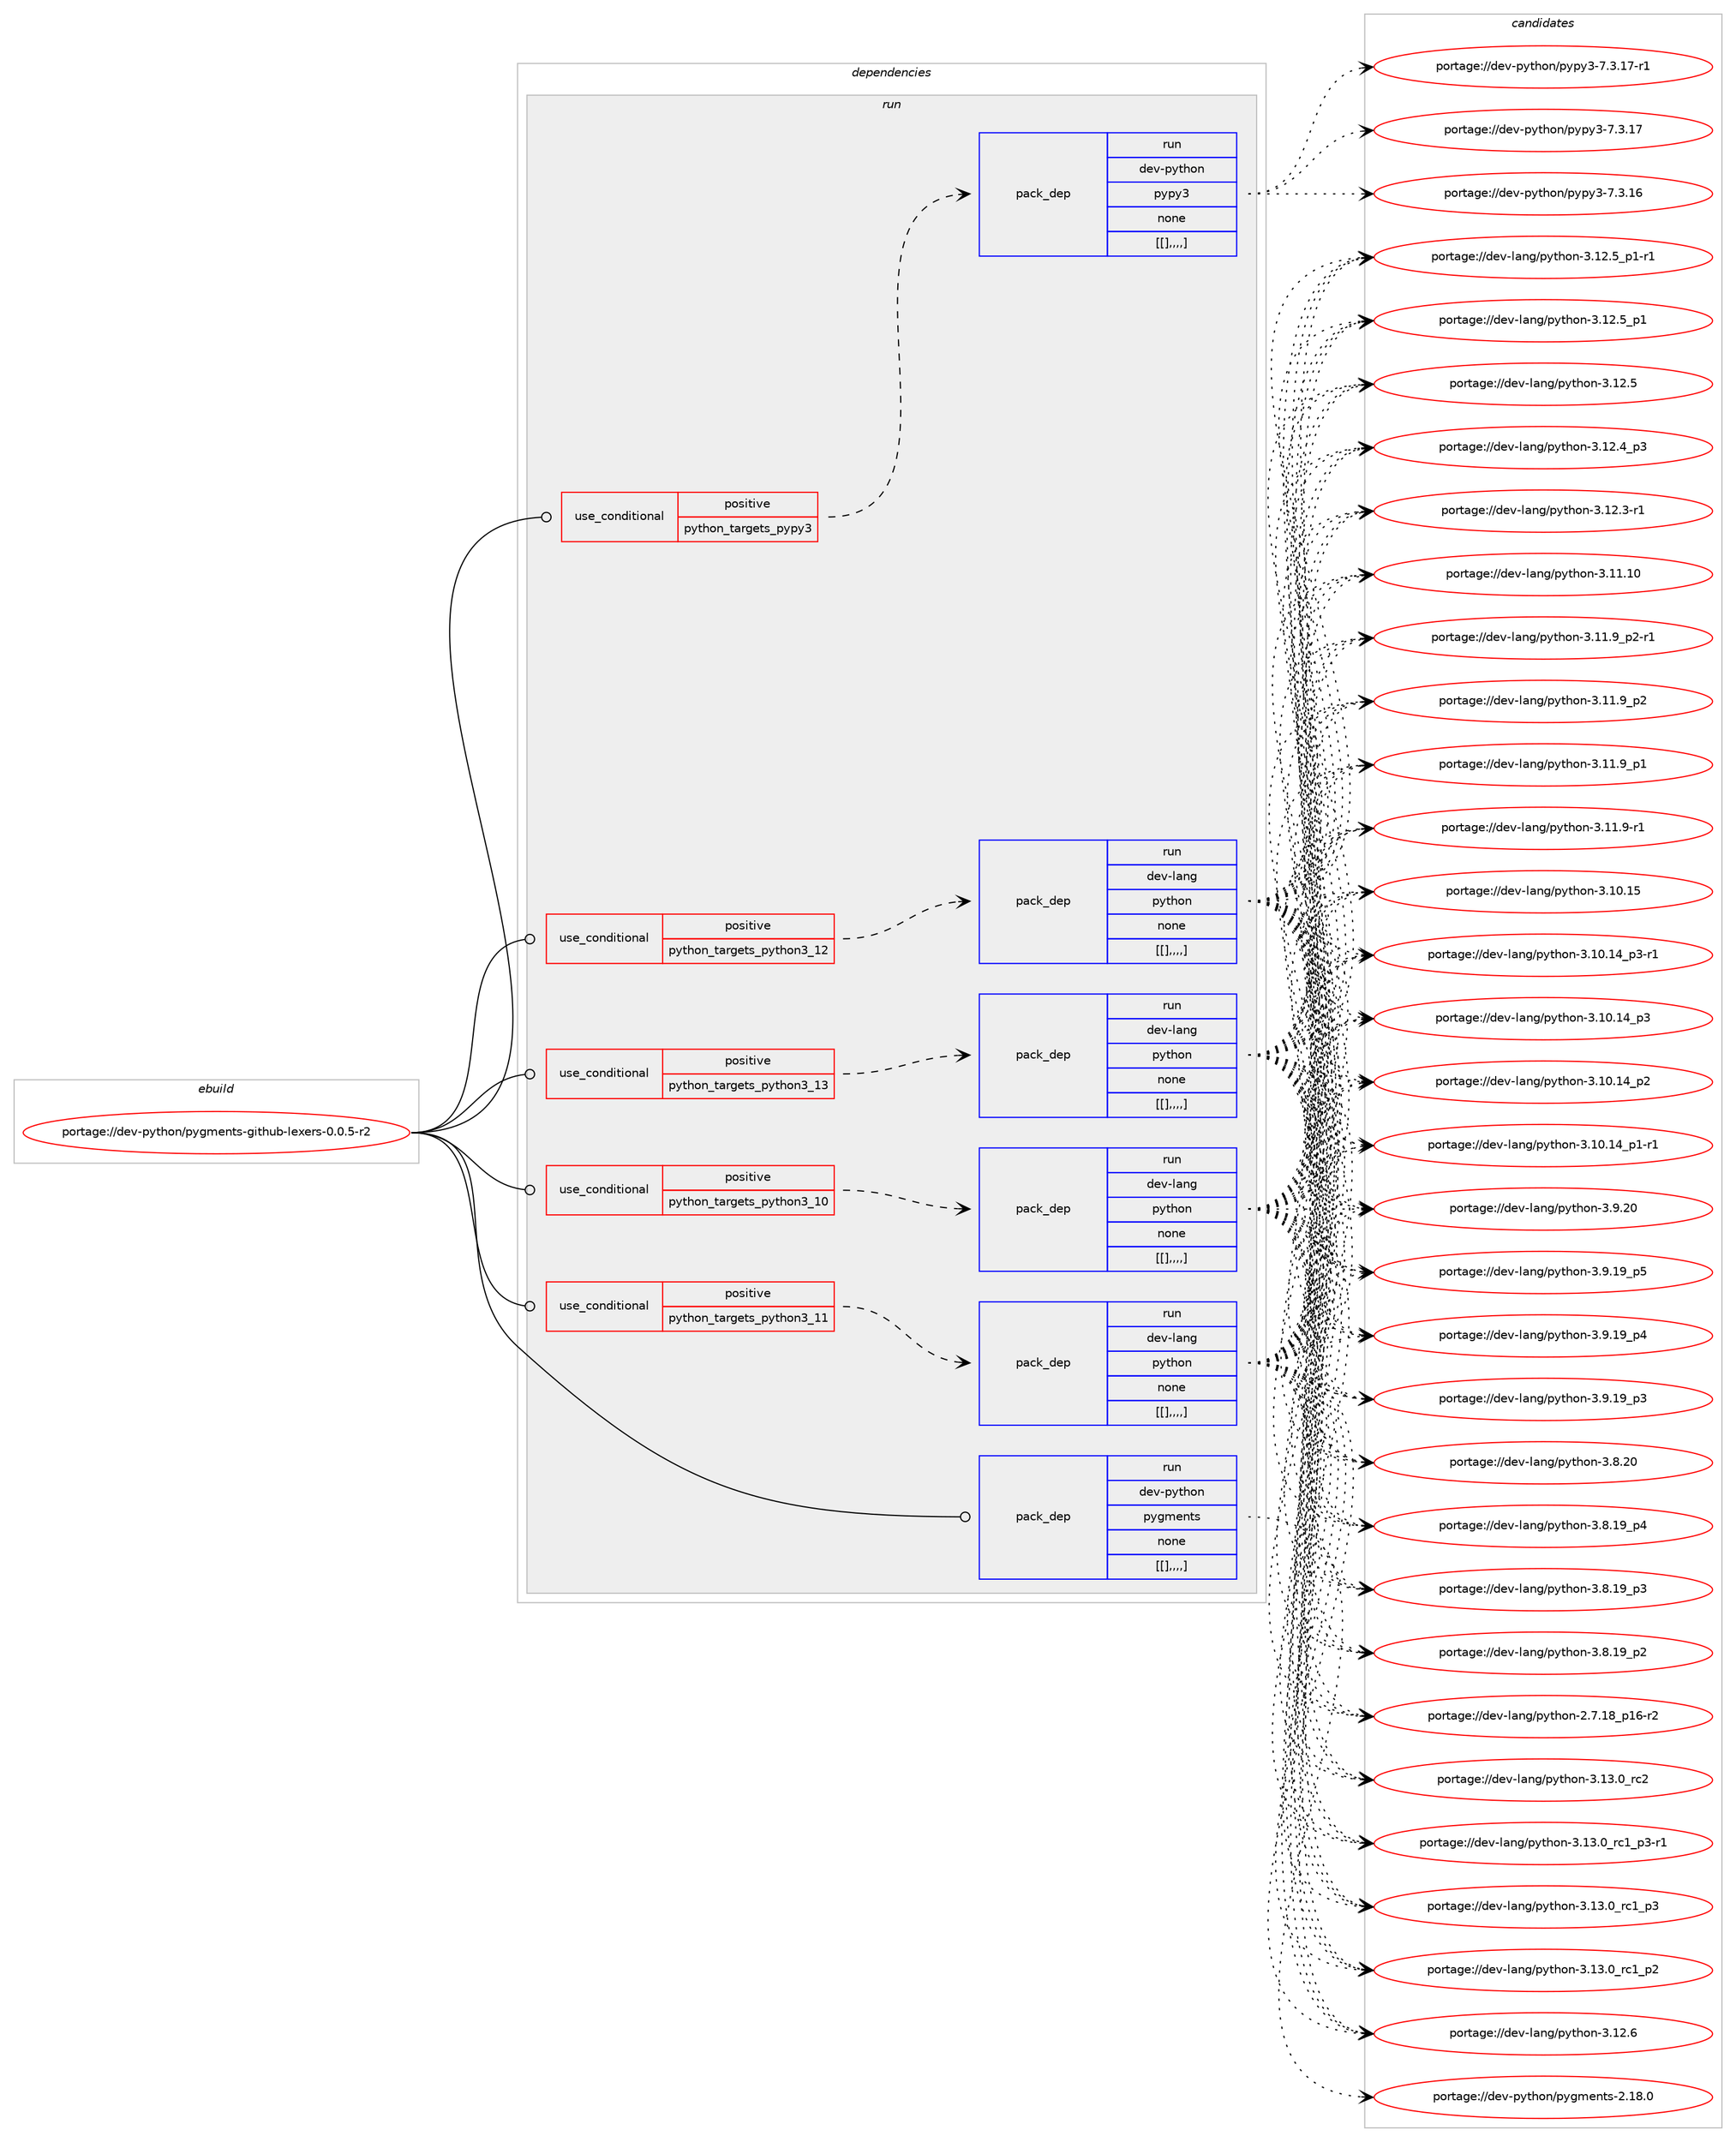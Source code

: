 digraph prolog {

# *************
# Graph options
# *************

newrank=true;
concentrate=true;
compound=true;
graph [rankdir=LR,fontname=Helvetica,fontsize=10,ranksep=1.5];#, ranksep=2.5, nodesep=0.2];
edge  [arrowhead=vee];
node  [fontname=Helvetica,fontsize=10];

# **********
# The ebuild
# **********

subgraph cluster_leftcol {
color=gray;
label=<<i>ebuild</i>>;
id [label="portage://dev-python/pygments-github-lexers-0.0.5-r2", color=red, width=4, href="../dev-python/pygments-github-lexers-0.0.5-r2.svg"];
}

# ****************
# The dependencies
# ****************

subgraph cluster_midcol {
color=gray;
label=<<i>dependencies</i>>;
subgraph cluster_compile {
fillcolor="#eeeeee";
style=filled;
label=<<i>compile</i>>;
}
subgraph cluster_compileandrun {
fillcolor="#eeeeee";
style=filled;
label=<<i>compile and run</i>>;
}
subgraph cluster_run {
fillcolor="#eeeeee";
style=filled;
label=<<i>run</i>>;
subgraph cond37808 {
dependency158290 [label=<<TABLE BORDER="0" CELLBORDER="1" CELLSPACING="0" CELLPADDING="4"><TR><TD ROWSPAN="3" CELLPADDING="10">use_conditional</TD></TR><TR><TD>positive</TD></TR><TR><TD>python_targets_pypy3</TD></TR></TABLE>>, shape=none, color=red];
subgraph pack119254 {
dependency158291 [label=<<TABLE BORDER="0" CELLBORDER="1" CELLSPACING="0" CELLPADDING="4" WIDTH="220"><TR><TD ROWSPAN="6" CELLPADDING="30">pack_dep</TD></TR><TR><TD WIDTH="110">run</TD></TR><TR><TD>dev-python</TD></TR><TR><TD>pypy3</TD></TR><TR><TD>none</TD></TR><TR><TD>[[],,,,]</TD></TR></TABLE>>, shape=none, color=blue];
}
dependency158290:e -> dependency158291:w [weight=20,style="dashed",arrowhead="vee"];
}
id:e -> dependency158290:w [weight=20,style="solid",arrowhead="odot"];
subgraph cond37809 {
dependency158292 [label=<<TABLE BORDER="0" CELLBORDER="1" CELLSPACING="0" CELLPADDING="4"><TR><TD ROWSPAN="3" CELLPADDING="10">use_conditional</TD></TR><TR><TD>positive</TD></TR><TR><TD>python_targets_python3_10</TD></TR></TABLE>>, shape=none, color=red];
subgraph pack119255 {
dependency158293 [label=<<TABLE BORDER="0" CELLBORDER="1" CELLSPACING="0" CELLPADDING="4" WIDTH="220"><TR><TD ROWSPAN="6" CELLPADDING="30">pack_dep</TD></TR><TR><TD WIDTH="110">run</TD></TR><TR><TD>dev-lang</TD></TR><TR><TD>python</TD></TR><TR><TD>none</TD></TR><TR><TD>[[],,,,]</TD></TR></TABLE>>, shape=none, color=blue];
}
dependency158292:e -> dependency158293:w [weight=20,style="dashed",arrowhead="vee"];
}
id:e -> dependency158292:w [weight=20,style="solid",arrowhead="odot"];
subgraph cond37810 {
dependency158294 [label=<<TABLE BORDER="0" CELLBORDER="1" CELLSPACING="0" CELLPADDING="4"><TR><TD ROWSPAN="3" CELLPADDING="10">use_conditional</TD></TR><TR><TD>positive</TD></TR><TR><TD>python_targets_python3_11</TD></TR></TABLE>>, shape=none, color=red];
subgraph pack119256 {
dependency158295 [label=<<TABLE BORDER="0" CELLBORDER="1" CELLSPACING="0" CELLPADDING="4" WIDTH="220"><TR><TD ROWSPAN="6" CELLPADDING="30">pack_dep</TD></TR><TR><TD WIDTH="110">run</TD></TR><TR><TD>dev-lang</TD></TR><TR><TD>python</TD></TR><TR><TD>none</TD></TR><TR><TD>[[],,,,]</TD></TR></TABLE>>, shape=none, color=blue];
}
dependency158294:e -> dependency158295:w [weight=20,style="dashed",arrowhead="vee"];
}
id:e -> dependency158294:w [weight=20,style="solid",arrowhead="odot"];
subgraph cond37811 {
dependency158296 [label=<<TABLE BORDER="0" CELLBORDER="1" CELLSPACING="0" CELLPADDING="4"><TR><TD ROWSPAN="3" CELLPADDING="10">use_conditional</TD></TR><TR><TD>positive</TD></TR><TR><TD>python_targets_python3_12</TD></TR></TABLE>>, shape=none, color=red];
subgraph pack119257 {
dependency158297 [label=<<TABLE BORDER="0" CELLBORDER="1" CELLSPACING="0" CELLPADDING="4" WIDTH="220"><TR><TD ROWSPAN="6" CELLPADDING="30">pack_dep</TD></TR><TR><TD WIDTH="110">run</TD></TR><TR><TD>dev-lang</TD></TR><TR><TD>python</TD></TR><TR><TD>none</TD></TR><TR><TD>[[],,,,]</TD></TR></TABLE>>, shape=none, color=blue];
}
dependency158296:e -> dependency158297:w [weight=20,style="dashed",arrowhead="vee"];
}
id:e -> dependency158296:w [weight=20,style="solid",arrowhead="odot"];
subgraph cond37812 {
dependency158298 [label=<<TABLE BORDER="0" CELLBORDER="1" CELLSPACING="0" CELLPADDING="4"><TR><TD ROWSPAN="3" CELLPADDING="10">use_conditional</TD></TR><TR><TD>positive</TD></TR><TR><TD>python_targets_python3_13</TD></TR></TABLE>>, shape=none, color=red];
subgraph pack119258 {
dependency158299 [label=<<TABLE BORDER="0" CELLBORDER="1" CELLSPACING="0" CELLPADDING="4" WIDTH="220"><TR><TD ROWSPAN="6" CELLPADDING="30">pack_dep</TD></TR><TR><TD WIDTH="110">run</TD></TR><TR><TD>dev-lang</TD></TR><TR><TD>python</TD></TR><TR><TD>none</TD></TR><TR><TD>[[],,,,]</TD></TR></TABLE>>, shape=none, color=blue];
}
dependency158298:e -> dependency158299:w [weight=20,style="dashed",arrowhead="vee"];
}
id:e -> dependency158298:w [weight=20,style="solid",arrowhead="odot"];
subgraph pack119259 {
dependency158300 [label=<<TABLE BORDER="0" CELLBORDER="1" CELLSPACING="0" CELLPADDING="4" WIDTH="220"><TR><TD ROWSPAN="6" CELLPADDING="30">pack_dep</TD></TR><TR><TD WIDTH="110">run</TD></TR><TR><TD>dev-python</TD></TR><TR><TD>pygments</TD></TR><TR><TD>none</TD></TR><TR><TD>[[],,,,]</TD></TR></TABLE>>, shape=none, color=blue];
}
id:e -> dependency158300:w [weight=20,style="solid",arrowhead="odot"];
}
}

# **************
# The candidates
# **************

subgraph cluster_choices {
rank=same;
color=gray;
label=<<i>candidates</i>>;

subgraph choice119254 {
color=black;
nodesep=1;
choice100101118451121211161041111104711212111212151455546514649554511449 [label="portage://dev-python/pypy3-7.3.17-r1", color=red, width=4,href="../dev-python/pypy3-7.3.17-r1.svg"];
choice10010111845112121116104111110471121211121215145554651464955 [label="portage://dev-python/pypy3-7.3.17", color=red, width=4,href="../dev-python/pypy3-7.3.17.svg"];
choice10010111845112121116104111110471121211121215145554651464954 [label="portage://dev-python/pypy3-7.3.16", color=red, width=4,href="../dev-python/pypy3-7.3.16.svg"];
dependency158291:e -> choice100101118451121211161041111104711212111212151455546514649554511449:w [style=dotted,weight="100"];
dependency158291:e -> choice10010111845112121116104111110471121211121215145554651464955:w [style=dotted,weight="100"];
dependency158291:e -> choice10010111845112121116104111110471121211121215145554651464954:w [style=dotted,weight="100"];
}
subgraph choice119255 {
color=black;
nodesep=1;
choice10010111845108971101034711212111610411111045514649514648951149950 [label="portage://dev-lang/python-3.13.0_rc2", color=red, width=4,href="../dev-lang/python-3.13.0_rc2.svg"];
choice1001011184510897110103471121211161041111104551464951464895114994995112514511449 [label="portage://dev-lang/python-3.13.0_rc1_p3-r1", color=red, width=4,href="../dev-lang/python-3.13.0_rc1_p3-r1.svg"];
choice100101118451089711010347112121116104111110455146495146489511499499511251 [label="portage://dev-lang/python-3.13.0_rc1_p3", color=red, width=4,href="../dev-lang/python-3.13.0_rc1_p3.svg"];
choice100101118451089711010347112121116104111110455146495146489511499499511250 [label="portage://dev-lang/python-3.13.0_rc1_p2", color=red, width=4,href="../dev-lang/python-3.13.0_rc1_p2.svg"];
choice10010111845108971101034711212111610411111045514649504654 [label="portage://dev-lang/python-3.12.6", color=red, width=4,href="../dev-lang/python-3.12.6.svg"];
choice1001011184510897110103471121211161041111104551464950465395112494511449 [label="portage://dev-lang/python-3.12.5_p1-r1", color=red, width=4,href="../dev-lang/python-3.12.5_p1-r1.svg"];
choice100101118451089711010347112121116104111110455146495046539511249 [label="portage://dev-lang/python-3.12.5_p1", color=red, width=4,href="../dev-lang/python-3.12.5_p1.svg"];
choice10010111845108971101034711212111610411111045514649504653 [label="portage://dev-lang/python-3.12.5", color=red, width=4,href="../dev-lang/python-3.12.5.svg"];
choice100101118451089711010347112121116104111110455146495046529511251 [label="portage://dev-lang/python-3.12.4_p3", color=red, width=4,href="../dev-lang/python-3.12.4_p3.svg"];
choice100101118451089711010347112121116104111110455146495046514511449 [label="portage://dev-lang/python-3.12.3-r1", color=red, width=4,href="../dev-lang/python-3.12.3-r1.svg"];
choice1001011184510897110103471121211161041111104551464949464948 [label="portage://dev-lang/python-3.11.10", color=red, width=4,href="../dev-lang/python-3.11.10.svg"];
choice1001011184510897110103471121211161041111104551464949465795112504511449 [label="portage://dev-lang/python-3.11.9_p2-r1", color=red, width=4,href="../dev-lang/python-3.11.9_p2-r1.svg"];
choice100101118451089711010347112121116104111110455146494946579511250 [label="portage://dev-lang/python-3.11.9_p2", color=red, width=4,href="../dev-lang/python-3.11.9_p2.svg"];
choice100101118451089711010347112121116104111110455146494946579511249 [label="portage://dev-lang/python-3.11.9_p1", color=red, width=4,href="../dev-lang/python-3.11.9_p1.svg"];
choice100101118451089711010347112121116104111110455146494946574511449 [label="portage://dev-lang/python-3.11.9-r1", color=red, width=4,href="../dev-lang/python-3.11.9-r1.svg"];
choice1001011184510897110103471121211161041111104551464948464953 [label="portage://dev-lang/python-3.10.15", color=red, width=4,href="../dev-lang/python-3.10.15.svg"];
choice100101118451089711010347112121116104111110455146494846495295112514511449 [label="portage://dev-lang/python-3.10.14_p3-r1", color=red, width=4,href="../dev-lang/python-3.10.14_p3-r1.svg"];
choice10010111845108971101034711212111610411111045514649484649529511251 [label="portage://dev-lang/python-3.10.14_p3", color=red, width=4,href="../dev-lang/python-3.10.14_p3.svg"];
choice10010111845108971101034711212111610411111045514649484649529511250 [label="portage://dev-lang/python-3.10.14_p2", color=red, width=4,href="../dev-lang/python-3.10.14_p2.svg"];
choice100101118451089711010347112121116104111110455146494846495295112494511449 [label="portage://dev-lang/python-3.10.14_p1-r1", color=red, width=4,href="../dev-lang/python-3.10.14_p1-r1.svg"];
choice10010111845108971101034711212111610411111045514657465048 [label="portage://dev-lang/python-3.9.20", color=red, width=4,href="../dev-lang/python-3.9.20.svg"];
choice100101118451089711010347112121116104111110455146574649579511253 [label="portage://dev-lang/python-3.9.19_p5", color=red, width=4,href="../dev-lang/python-3.9.19_p5.svg"];
choice100101118451089711010347112121116104111110455146574649579511252 [label="portage://dev-lang/python-3.9.19_p4", color=red, width=4,href="../dev-lang/python-3.9.19_p4.svg"];
choice100101118451089711010347112121116104111110455146574649579511251 [label="portage://dev-lang/python-3.9.19_p3", color=red, width=4,href="../dev-lang/python-3.9.19_p3.svg"];
choice10010111845108971101034711212111610411111045514656465048 [label="portage://dev-lang/python-3.8.20", color=red, width=4,href="../dev-lang/python-3.8.20.svg"];
choice100101118451089711010347112121116104111110455146564649579511252 [label="portage://dev-lang/python-3.8.19_p4", color=red, width=4,href="../dev-lang/python-3.8.19_p4.svg"];
choice100101118451089711010347112121116104111110455146564649579511251 [label="portage://dev-lang/python-3.8.19_p3", color=red, width=4,href="../dev-lang/python-3.8.19_p3.svg"];
choice100101118451089711010347112121116104111110455146564649579511250 [label="portage://dev-lang/python-3.8.19_p2", color=red, width=4,href="../dev-lang/python-3.8.19_p2.svg"];
choice100101118451089711010347112121116104111110455046554649569511249544511450 [label="portage://dev-lang/python-2.7.18_p16-r2", color=red, width=4,href="../dev-lang/python-2.7.18_p16-r2.svg"];
dependency158293:e -> choice10010111845108971101034711212111610411111045514649514648951149950:w [style=dotted,weight="100"];
dependency158293:e -> choice1001011184510897110103471121211161041111104551464951464895114994995112514511449:w [style=dotted,weight="100"];
dependency158293:e -> choice100101118451089711010347112121116104111110455146495146489511499499511251:w [style=dotted,weight="100"];
dependency158293:e -> choice100101118451089711010347112121116104111110455146495146489511499499511250:w [style=dotted,weight="100"];
dependency158293:e -> choice10010111845108971101034711212111610411111045514649504654:w [style=dotted,weight="100"];
dependency158293:e -> choice1001011184510897110103471121211161041111104551464950465395112494511449:w [style=dotted,weight="100"];
dependency158293:e -> choice100101118451089711010347112121116104111110455146495046539511249:w [style=dotted,weight="100"];
dependency158293:e -> choice10010111845108971101034711212111610411111045514649504653:w [style=dotted,weight="100"];
dependency158293:e -> choice100101118451089711010347112121116104111110455146495046529511251:w [style=dotted,weight="100"];
dependency158293:e -> choice100101118451089711010347112121116104111110455146495046514511449:w [style=dotted,weight="100"];
dependency158293:e -> choice1001011184510897110103471121211161041111104551464949464948:w [style=dotted,weight="100"];
dependency158293:e -> choice1001011184510897110103471121211161041111104551464949465795112504511449:w [style=dotted,weight="100"];
dependency158293:e -> choice100101118451089711010347112121116104111110455146494946579511250:w [style=dotted,weight="100"];
dependency158293:e -> choice100101118451089711010347112121116104111110455146494946579511249:w [style=dotted,weight="100"];
dependency158293:e -> choice100101118451089711010347112121116104111110455146494946574511449:w [style=dotted,weight="100"];
dependency158293:e -> choice1001011184510897110103471121211161041111104551464948464953:w [style=dotted,weight="100"];
dependency158293:e -> choice100101118451089711010347112121116104111110455146494846495295112514511449:w [style=dotted,weight="100"];
dependency158293:e -> choice10010111845108971101034711212111610411111045514649484649529511251:w [style=dotted,weight="100"];
dependency158293:e -> choice10010111845108971101034711212111610411111045514649484649529511250:w [style=dotted,weight="100"];
dependency158293:e -> choice100101118451089711010347112121116104111110455146494846495295112494511449:w [style=dotted,weight="100"];
dependency158293:e -> choice10010111845108971101034711212111610411111045514657465048:w [style=dotted,weight="100"];
dependency158293:e -> choice100101118451089711010347112121116104111110455146574649579511253:w [style=dotted,weight="100"];
dependency158293:e -> choice100101118451089711010347112121116104111110455146574649579511252:w [style=dotted,weight="100"];
dependency158293:e -> choice100101118451089711010347112121116104111110455146574649579511251:w [style=dotted,weight="100"];
dependency158293:e -> choice10010111845108971101034711212111610411111045514656465048:w [style=dotted,weight="100"];
dependency158293:e -> choice100101118451089711010347112121116104111110455146564649579511252:w [style=dotted,weight="100"];
dependency158293:e -> choice100101118451089711010347112121116104111110455146564649579511251:w [style=dotted,weight="100"];
dependency158293:e -> choice100101118451089711010347112121116104111110455146564649579511250:w [style=dotted,weight="100"];
dependency158293:e -> choice100101118451089711010347112121116104111110455046554649569511249544511450:w [style=dotted,weight="100"];
}
subgraph choice119256 {
color=black;
nodesep=1;
choice10010111845108971101034711212111610411111045514649514648951149950 [label="portage://dev-lang/python-3.13.0_rc2", color=red, width=4,href="../dev-lang/python-3.13.0_rc2.svg"];
choice1001011184510897110103471121211161041111104551464951464895114994995112514511449 [label="portage://dev-lang/python-3.13.0_rc1_p3-r1", color=red, width=4,href="../dev-lang/python-3.13.0_rc1_p3-r1.svg"];
choice100101118451089711010347112121116104111110455146495146489511499499511251 [label="portage://dev-lang/python-3.13.0_rc1_p3", color=red, width=4,href="../dev-lang/python-3.13.0_rc1_p3.svg"];
choice100101118451089711010347112121116104111110455146495146489511499499511250 [label="portage://dev-lang/python-3.13.0_rc1_p2", color=red, width=4,href="../dev-lang/python-3.13.0_rc1_p2.svg"];
choice10010111845108971101034711212111610411111045514649504654 [label="portage://dev-lang/python-3.12.6", color=red, width=4,href="../dev-lang/python-3.12.6.svg"];
choice1001011184510897110103471121211161041111104551464950465395112494511449 [label="portage://dev-lang/python-3.12.5_p1-r1", color=red, width=4,href="../dev-lang/python-3.12.5_p1-r1.svg"];
choice100101118451089711010347112121116104111110455146495046539511249 [label="portage://dev-lang/python-3.12.5_p1", color=red, width=4,href="../dev-lang/python-3.12.5_p1.svg"];
choice10010111845108971101034711212111610411111045514649504653 [label="portage://dev-lang/python-3.12.5", color=red, width=4,href="../dev-lang/python-3.12.5.svg"];
choice100101118451089711010347112121116104111110455146495046529511251 [label="portage://dev-lang/python-3.12.4_p3", color=red, width=4,href="../dev-lang/python-3.12.4_p3.svg"];
choice100101118451089711010347112121116104111110455146495046514511449 [label="portage://dev-lang/python-3.12.3-r1", color=red, width=4,href="../dev-lang/python-3.12.3-r1.svg"];
choice1001011184510897110103471121211161041111104551464949464948 [label="portage://dev-lang/python-3.11.10", color=red, width=4,href="../dev-lang/python-3.11.10.svg"];
choice1001011184510897110103471121211161041111104551464949465795112504511449 [label="portage://dev-lang/python-3.11.9_p2-r1", color=red, width=4,href="../dev-lang/python-3.11.9_p2-r1.svg"];
choice100101118451089711010347112121116104111110455146494946579511250 [label="portage://dev-lang/python-3.11.9_p2", color=red, width=4,href="../dev-lang/python-3.11.9_p2.svg"];
choice100101118451089711010347112121116104111110455146494946579511249 [label="portage://dev-lang/python-3.11.9_p1", color=red, width=4,href="../dev-lang/python-3.11.9_p1.svg"];
choice100101118451089711010347112121116104111110455146494946574511449 [label="portage://dev-lang/python-3.11.9-r1", color=red, width=4,href="../dev-lang/python-3.11.9-r1.svg"];
choice1001011184510897110103471121211161041111104551464948464953 [label="portage://dev-lang/python-3.10.15", color=red, width=4,href="../dev-lang/python-3.10.15.svg"];
choice100101118451089711010347112121116104111110455146494846495295112514511449 [label="portage://dev-lang/python-3.10.14_p3-r1", color=red, width=4,href="../dev-lang/python-3.10.14_p3-r1.svg"];
choice10010111845108971101034711212111610411111045514649484649529511251 [label="portage://dev-lang/python-3.10.14_p3", color=red, width=4,href="../dev-lang/python-3.10.14_p3.svg"];
choice10010111845108971101034711212111610411111045514649484649529511250 [label="portage://dev-lang/python-3.10.14_p2", color=red, width=4,href="../dev-lang/python-3.10.14_p2.svg"];
choice100101118451089711010347112121116104111110455146494846495295112494511449 [label="portage://dev-lang/python-3.10.14_p1-r1", color=red, width=4,href="../dev-lang/python-3.10.14_p1-r1.svg"];
choice10010111845108971101034711212111610411111045514657465048 [label="portage://dev-lang/python-3.9.20", color=red, width=4,href="../dev-lang/python-3.9.20.svg"];
choice100101118451089711010347112121116104111110455146574649579511253 [label="portage://dev-lang/python-3.9.19_p5", color=red, width=4,href="../dev-lang/python-3.9.19_p5.svg"];
choice100101118451089711010347112121116104111110455146574649579511252 [label="portage://dev-lang/python-3.9.19_p4", color=red, width=4,href="../dev-lang/python-3.9.19_p4.svg"];
choice100101118451089711010347112121116104111110455146574649579511251 [label="portage://dev-lang/python-3.9.19_p3", color=red, width=4,href="../dev-lang/python-3.9.19_p3.svg"];
choice10010111845108971101034711212111610411111045514656465048 [label="portage://dev-lang/python-3.8.20", color=red, width=4,href="../dev-lang/python-3.8.20.svg"];
choice100101118451089711010347112121116104111110455146564649579511252 [label="portage://dev-lang/python-3.8.19_p4", color=red, width=4,href="../dev-lang/python-3.8.19_p4.svg"];
choice100101118451089711010347112121116104111110455146564649579511251 [label="portage://dev-lang/python-3.8.19_p3", color=red, width=4,href="../dev-lang/python-3.8.19_p3.svg"];
choice100101118451089711010347112121116104111110455146564649579511250 [label="portage://dev-lang/python-3.8.19_p2", color=red, width=4,href="../dev-lang/python-3.8.19_p2.svg"];
choice100101118451089711010347112121116104111110455046554649569511249544511450 [label="portage://dev-lang/python-2.7.18_p16-r2", color=red, width=4,href="../dev-lang/python-2.7.18_p16-r2.svg"];
dependency158295:e -> choice10010111845108971101034711212111610411111045514649514648951149950:w [style=dotted,weight="100"];
dependency158295:e -> choice1001011184510897110103471121211161041111104551464951464895114994995112514511449:w [style=dotted,weight="100"];
dependency158295:e -> choice100101118451089711010347112121116104111110455146495146489511499499511251:w [style=dotted,weight="100"];
dependency158295:e -> choice100101118451089711010347112121116104111110455146495146489511499499511250:w [style=dotted,weight="100"];
dependency158295:e -> choice10010111845108971101034711212111610411111045514649504654:w [style=dotted,weight="100"];
dependency158295:e -> choice1001011184510897110103471121211161041111104551464950465395112494511449:w [style=dotted,weight="100"];
dependency158295:e -> choice100101118451089711010347112121116104111110455146495046539511249:w [style=dotted,weight="100"];
dependency158295:e -> choice10010111845108971101034711212111610411111045514649504653:w [style=dotted,weight="100"];
dependency158295:e -> choice100101118451089711010347112121116104111110455146495046529511251:w [style=dotted,weight="100"];
dependency158295:e -> choice100101118451089711010347112121116104111110455146495046514511449:w [style=dotted,weight="100"];
dependency158295:e -> choice1001011184510897110103471121211161041111104551464949464948:w [style=dotted,weight="100"];
dependency158295:e -> choice1001011184510897110103471121211161041111104551464949465795112504511449:w [style=dotted,weight="100"];
dependency158295:e -> choice100101118451089711010347112121116104111110455146494946579511250:w [style=dotted,weight="100"];
dependency158295:e -> choice100101118451089711010347112121116104111110455146494946579511249:w [style=dotted,weight="100"];
dependency158295:e -> choice100101118451089711010347112121116104111110455146494946574511449:w [style=dotted,weight="100"];
dependency158295:e -> choice1001011184510897110103471121211161041111104551464948464953:w [style=dotted,weight="100"];
dependency158295:e -> choice100101118451089711010347112121116104111110455146494846495295112514511449:w [style=dotted,weight="100"];
dependency158295:e -> choice10010111845108971101034711212111610411111045514649484649529511251:w [style=dotted,weight="100"];
dependency158295:e -> choice10010111845108971101034711212111610411111045514649484649529511250:w [style=dotted,weight="100"];
dependency158295:e -> choice100101118451089711010347112121116104111110455146494846495295112494511449:w [style=dotted,weight="100"];
dependency158295:e -> choice10010111845108971101034711212111610411111045514657465048:w [style=dotted,weight="100"];
dependency158295:e -> choice100101118451089711010347112121116104111110455146574649579511253:w [style=dotted,weight="100"];
dependency158295:e -> choice100101118451089711010347112121116104111110455146574649579511252:w [style=dotted,weight="100"];
dependency158295:e -> choice100101118451089711010347112121116104111110455146574649579511251:w [style=dotted,weight="100"];
dependency158295:e -> choice10010111845108971101034711212111610411111045514656465048:w [style=dotted,weight="100"];
dependency158295:e -> choice100101118451089711010347112121116104111110455146564649579511252:w [style=dotted,weight="100"];
dependency158295:e -> choice100101118451089711010347112121116104111110455146564649579511251:w [style=dotted,weight="100"];
dependency158295:e -> choice100101118451089711010347112121116104111110455146564649579511250:w [style=dotted,weight="100"];
dependency158295:e -> choice100101118451089711010347112121116104111110455046554649569511249544511450:w [style=dotted,weight="100"];
}
subgraph choice119257 {
color=black;
nodesep=1;
choice10010111845108971101034711212111610411111045514649514648951149950 [label="portage://dev-lang/python-3.13.0_rc2", color=red, width=4,href="../dev-lang/python-3.13.0_rc2.svg"];
choice1001011184510897110103471121211161041111104551464951464895114994995112514511449 [label="portage://dev-lang/python-3.13.0_rc1_p3-r1", color=red, width=4,href="../dev-lang/python-3.13.0_rc1_p3-r1.svg"];
choice100101118451089711010347112121116104111110455146495146489511499499511251 [label="portage://dev-lang/python-3.13.0_rc1_p3", color=red, width=4,href="../dev-lang/python-3.13.0_rc1_p3.svg"];
choice100101118451089711010347112121116104111110455146495146489511499499511250 [label="portage://dev-lang/python-3.13.0_rc1_p2", color=red, width=4,href="../dev-lang/python-3.13.0_rc1_p2.svg"];
choice10010111845108971101034711212111610411111045514649504654 [label="portage://dev-lang/python-3.12.6", color=red, width=4,href="../dev-lang/python-3.12.6.svg"];
choice1001011184510897110103471121211161041111104551464950465395112494511449 [label="portage://dev-lang/python-3.12.5_p1-r1", color=red, width=4,href="../dev-lang/python-3.12.5_p1-r1.svg"];
choice100101118451089711010347112121116104111110455146495046539511249 [label="portage://dev-lang/python-3.12.5_p1", color=red, width=4,href="../dev-lang/python-3.12.5_p1.svg"];
choice10010111845108971101034711212111610411111045514649504653 [label="portage://dev-lang/python-3.12.5", color=red, width=4,href="../dev-lang/python-3.12.5.svg"];
choice100101118451089711010347112121116104111110455146495046529511251 [label="portage://dev-lang/python-3.12.4_p3", color=red, width=4,href="../dev-lang/python-3.12.4_p3.svg"];
choice100101118451089711010347112121116104111110455146495046514511449 [label="portage://dev-lang/python-3.12.3-r1", color=red, width=4,href="../dev-lang/python-3.12.3-r1.svg"];
choice1001011184510897110103471121211161041111104551464949464948 [label="portage://dev-lang/python-3.11.10", color=red, width=4,href="../dev-lang/python-3.11.10.svg"];
choice1001011184510897110103471121211161041111104551464949465795112504511449 [label="portage://dev-lang/python-3.11.9_p2-r1", color=red, width=4,href="../dev-lang/python-3.11.9_p2-r1.svg"];
choice100101118451089711010347112121116104111110455146494946579511250 [label="portage://dev-lang/python-3.11.9_p2", color=red, width=4,href="../dev-lang/python-3.11.9_p2.svg"];
choice100101118451089711010347112121116104111110455146494946579511249 [label="portage://dev-lang/python-3.11.9_p1", color=red, width=4,href="../dev-lang/python-3.11.9_p1.svg"];
choice100101118451089711010347112121116104111110455146494946574511449 [label="portage://dev-lang/python-3.11.9-r1", color=red, width=4,href="../dev-lang/python-3.11.9-r1.svg"];
choice1001011184510897110103471121211161041111104551464948464953 [label="portage://dev-lang/python-3.10.15", color=red, width=4,href="../dev-lang/python-3.10.15.svg"];
choice100101118451089711010347112121116104111110455146494846495295112514511449 [label="portage://dev-lang/python-3.10.14_p3-r1", color=red, width=4,href="../dev-lang/python-3.10.14_p3-r1.svg"];
choice10010111845108971101034711212111610411111045514649484649529511251 [label="portage://dev-lang/python-3.10.14_p3", color=red, width=4,href="../dev-lang/python-3.10.14_p3.svg"];
choice10010111845108971101034711212111610411111045514649484649529511250 [label="portage://dev-lang/python-3.10.14_p2", color=red, width=4,href="../dev-lang/python-3.10.14_p2.svg"];
choice100101118451089711010347112121116104111110455146494846495295112494511449 [label="portage://dev-lang/python-3.10.14_p1-r1", color=red, width=4,href="../dev-lang/python-3.10.14_p1-r1.svg"];
choice10010111845108971101034711212111610411111045514657465048 [label="portage://dev-lang/python-3.9.20", color=red, width=4,href="../dev-lang/python-3.9.20.svg"];
choice100101118451089711010347112121116104111110455146574649579511253 [label="portage://dev-lang/python-3.9.19_p5", color=red, width=4,href="../dev-lang/python-3.9.19_p5.svg"];
choice100101118451089711010347112121116104111110455146574649579511252 [label="portage://dev-lang/python-3.9.19_p4", color=red, width=4,href="../dev-lang/python-3.9.19_p4.svg"];
choice100101118451089711010347112121116104111110455146574649579511251 [label="portage://dev-lang/python-3.9.19_p3", color=red, width=4,href="../dev-lang/python-3.9.19_p3.svg"];
choice10010111845108971101034711212111610411111045514656465048 [label="portage://dev-lang/python-3.8.20", color=red, width=4,href="../dev-lang/python-3.8.20.svg"];
choice100101118451089711010347112121116104111110455146564649579511252 [label="portage://dev-lang/python-3.8.19_p4", color=red, width=4,href="../dev-lang/python-3.8.19_p4.svg"];
choice100101118451089711010347112121116104111110455146564649579511251 [label="portage://dev-lang/python-3.8.19_p3", color=red, width=4,href="../dev-lang/python-3.8.19_p3.svg"];
choice100101118451089711010347112121116104111110455146564649579511250 [label="portage://dev-lang/python-3.8.19_p2", color=red, width=4,href="../dev-lang/python-3.8.19_p2.svg"];
choice100101118451089711010347112121116104111110455046554649569511249544511450 [label="portage://dev-lang/python-2.7.18_p16-r2", color=red, width=4,href="../dev-lang/python-2.7.18_p16-r2.svg"];
dependency158297:e -> choice10010111845108971101034711212111610411111045514649514648951149950:w [style=dotted,weight="100"];
dependency158297:e -> choice1001011184510897110103471121211161041111104551464951464895114994995112514511449:w [style=dotted,weight="100"];
dependency158297:e -> choice100101118451089711010347112121116104111110455146495146489511499499511251:w [style=dotted,weight="100"];
dependency158297:e -> choice100101118451089711010347112121116104111110455146495146489511499499511250:w [style=dotted,weight="100"];
dependency158297:e -> choice10010111845108971101034711212111610411111045514649504654:w [style=dotted,weight="100"];
dependency158297:e -> choice1001011184510897110103471121211161041111104551464950465395112494511449:w [style=dotted,weight="100"];
dependency158297:e -> choice100101118451089711010347112121116104111110455146495046539511249:w [style=dotted,weight="100"];
dependency158297:e -> choice10010111845108971101034711212111610411111045514649504653:w [style=dotted,weight="100"];
dependency158297:e -> choice100101118451089711010347112121116104111110455146495046529511251:w [style=dotted,weight="100"];
dependency158297:e -> choice100101118451089711010347112121116104111110455146495046514511449:w [style=dotted,weight="100"];
dependency158297:e -> choice1001011184510897110103471121211161041111104551464949464948:w [style=dotted,weight="100"];
dependency158297:e -> choice1001011184510897110103471121211161041111104551464949465795112504511449:w [style=dotted,weight="100"];
dependency158297:e -> choice100101118451089711010347112121116104111110455146494946579511250:w [style=dotted,weight="100"];
dependency158297:e -> choice100101118451089711010347112121116104111110455146494946579511249:w [style=dotted,weight="100"];
dependency158297:e -> choice100101118451089711010347112121116104111110455146494946574511449:w [style=dotted,weight="100"];
dependency158297:e -> choice1001011184510897110103471121211161041111104551464948464953:w [style=dotted,weight="100"];
dependency158297:e -> choice100101118451089711010347112121116104111110455146494846495295112514511449:w [style=dotted,weight="100"];
dependency158297:e -> choice10010111845108971101034711212111610411111045514649484649529511251:w [style=dotted,weight="100"];
dependency158297:e -> choice10010111845108971101034711212111610411111045514649484649529511250:w [style=dotted,weight="100"];
dependency158297:e -> choice100101118451089711010347112121116104111110455146494846495295112494511449:w [style=dotted,weight="100"];
dependency158297:e -> choice10010111845108971101034711212111610411111045514657465048:w [style=dotted,weight="100"];
dependency158297:e -> choice100101118451089711010347112121116104111110455146574649579511253:w [style=dotted,weight="100"];
dependency158297:e -> choice100101118451089711010347112121116104111110455146574649579511252:w [style=dotted,weight="100"];
dependency158297:e -> choice100101118451089711010347112121116104111110455146574649579511251:w [style=dotted,weight="100"];
dependency158297:e -> choice10010111845108971101034711212111610411111045514656465048:w [style=dotted,weight="100"];
dependency158297:e -> choice100101118451089711010347112121116104111110455146564649579511252:w [style=dotted,weight="100"];
dependency158297:e -> choice100101118451089711010347112121116104111110455146564649579511251:w [style=dotted,weight="100"];
dependency158297:e -> choice100101118451089711010347112121116104111110455146564649579511250:w [style=dotted,weight="100"];
dependency158297:e -> choice100101118451089711010347112121116104111110455046554649569511249544511450:w [style=dotted,weight="100"];
}
subgraph choice119258 {
color=black;
nodesep=1;
choice10010111845108971101034711212111610411111045514649514648951149950 [label="portage://dev-lang/python-3.13.0_rc2", color=red, width=4,href="../dev-lang/python-3.13.0_rc2.svg"];
choice1001011184510897110103471121211161041111104551464951464895114994995112514511449 [label="portage://dev-lang/python-3.13.0_rc1_p3-r1", color=red, width=4,href="../dev-lang/python-3.13.0_rc1_p3-r1.svg"];
choice100101118451089711010347112121116104111110455146495146489511499499511251 [label="portage://dev-lang/python-3.13.0_rc1_p3", color=red, width=4,href="../dev-lang/python-3.13.0_rc1_p3.svg"];
choice100101118451089711010347112121116104111110455146495146489511499499511250 [label="portage://dev-lang/python-3.13.0_rc1_p2", color=red, width=4,href="../dev-lang/python-3.13.0_rc1_p2.svg"];
choice10010111845108971101034711212111610411111045514649504654 [label="portage://dev-lang/python-3.12.6", color=red, width=4,href="../dev-lang/python-3.12.6.svg"];
choice1001011184510897110103471121211161041111104551464950465395112494511449 [label="portage://dev-lang/python-3.12.5_p1-r1", color=red, width=4,href="../dev-lang/python-3.12.5_p1-r1.svg"];
choice100101118451089711010347112121116104111110455146495046539511249 [label="portage://dev-lang/python-3.12.5_p1", color=red, width=4,href="../dev-lang/python-3.12.5_p1.svg"];
choice10010111845108971101034711212111610411111045514649504653 [label="portage://dev-lang/python-3.12.5", color=red, width=4,href="../dev-lang/python-3.12.5.svg"];
choice100101118451089711010347112121116104111110455146495046529511251 [label="portage://dev-lang/python-3.12.4_p3", color=red, width=4,href="../dev-lang/python-3.12.4_p3.svg"];
choice100101118451089711010347112121116104111110455146495046514511449 [label="portage://dev-lang/python-3.12.3-r1", color=red, width=4,href="../dev-lang/python-3.12.3-r1.svg"];
choice1001011184510897110103471121211161041111104551464949464948 [label="portage://dev-lang/python-3.11.10", color=red, width=4,href="../dev-lang/python-3.11.10.svg"];
choice1001011184510897110103471121211161041111104551464949465795112504511449 [label="portage://dev-lang/python-3.11.9_p2-r1", color=red, width=4,href="../dev-lang/python-3.11.9_p2-r1.svg"];
choice100101118451089711010347112121116104111110455146494946579511250 [label="portage://dev-lang/python-3.11.9_p2", color=red, width=4,href="../dev-lang/python-3.11.9_p2.svg"];
choice100101118451089711010347112121116104111110455146494946579511249 [label="portage://dev-lang/python-3.11.9_p1", color=red, width=4,href="../dev-lang/python-3.11.9_p1.svg"];
choice100101118451089711010347112121116104111110455146494946574511449 [label="portage://dev-lang/python-3.11.9-r1", color=red, width=4,href="../dev-lang/python-3.11.9-r1.svg"];
choice1001011184510897110103471121211161041111104551464948464953 [label="portage://dev-lang/python-3.10.15", color=red, width=4,href="../dev-lang/python-3.10.15.svg"];
choice100101118451089711010347112121116104111110455146494846495295112514511449 [label="portage://dev-lang/python-3.10.14_p3-r1", color=red, width=4,href="../dev-lang/python-3.10.14_p3-r1.svg"];
choice10010111845108971101034711212111610411111045514649484649529511251 [label="portage://dev-lang/python-3.10.14_p3", color=red, width=4,href="../dev-lang/python-3.10.14_p3.svg"];
choice10010111845108971101034711212111610411111045514649484649529511250 [label="portage://dev-lang/python-3.10.14_p2", color=red, width=4,href="../dev-lang/python-3.10.14_p2.svg"];
choice100101118451089711010347112121116104111110455146494846495295112494511449 [label="portage://dev-lang/python-3.10.14_p1-r1", color=red, width=4,href="../dev-lang/python-3.10.14_p1-r1.svg"];
choice10010111845108971101034711212111610411111045514657465048 [label="portage://dev-lang/python-3.9.20", color=red, width=4,href="../dev-lang/python-3.9.20.svg"];
choice100101118451089711010347112121116104111110455146574649579511253 [label="portage://dev-lang/python-3.9.19_p5", color=red, width=4,href="../dev-lang/python-3.9.19_p5.svg"];
choice100101118451089711010347112121116104111110455146574649579511252 [label="portage://dev-lang/python-3.9.19_p4", color=red, width=4,href="../dev-lang/python-3.9.19_p4.svg"];
choice100101118451089711010347112121116104111110455146574649579511251 [label="portage://dev-lang/python-3.9.19_p3", color=red, width=4,href="../dev-lang/python-3.9.19_p3.svg"];
choice10010111845108971101034711212111610411111045514656465048 [label="portage://dev-lang/python-3.8.20", color=red, width=4,href="../dev-lang/python-3.8.20.svg"];
choice100101118451089711010347112121116104111110455146564649579511252 [label="portage://dev-lang/python-3.8.19_p4", color=red, width=4,href="../dev-lang/python-3.8.19_p4.svg"];
choice100101118451089711010347112121116104111110455146564649579511251 [label="portage://dev-lang/python-3.8.19_p3", color=red, width=4,href="../dev-lang/python-3.8.19_p3.svg"];
choice100101118451089711010347112121116104111110455146564649579511250 [label="portage://dev-lang/python-3.8.19_p2", color=red, width=4,href="../dev-lang/python-3.8.19_p2.svg"];
choice100101118451089711010347112121116104111110455046554649569511249544511450 [label="portage://dev-lang/python-2.7.18_p16-r2", color=red, width=4,href="../dev-lang/python-2.7.18_p16-r2.svg"];
dependency158299:e -> choice10010111845108971101034711212111610411111045514649514648951149950:w [style=dotted,weight="100"];
dependency158299:e -> choice1001011184510897110103471121211161041111104551464951464895114994995112514511449:w [style=dotted,weight="100"];
dependency158299:e -> choice100101118451089711010347112121116104111110455146495146489511499499511251:w [style=dotted,weight="100"];
dependency158299:e -> choice100101118451089711010347112121116104111110455146495146489511499499511250:w [style=dotted,weight="100"];
dependency158299:e -> choice10010111845108971101034711212111610411111045514649504654:w [style=dotted,weight="100"];
dependency158299:e -> choice1001011184510897110103471121211161041111104551464950465395112494511449:w [style=dotted,weight="100"];
dependency158299:e -> choice100101118451089711010347112121116104111110455146495046539511249:w [style=dotted,weight="100"];
dependency158299:e -> choice10010111845108971101034711212111610411111045514649504653:w [style=dotted,weight="100"];
dependency158299:e -> choice100101118451089711010347112121116104111110455146495046529511251:w [style=dotted,weight="100"];
dependency158299:e -> choice100101118451089711010347112121116104111110455146495046514511449:w [style=dotted,weight="100"];
dependency158299:e -> choice1001011184510897110103471121211161041111104551464949464948:w [style=dotted,weight="100"];
dependency158299:e -> choice1001011184510897110103471121211161041111104551464949465795112504511449:w [style=dotted,weight="100"];
dependency158299:e -> choice100101118451089711010347112121116104111110455146494946579511250:w [style=dotted,weight="100"];
dependency158299:e -> choice100101118451089711010347112121116104111110455146494946579511249:w [style=dotted,weight="100"];
dependency158299:e -> choice100101118451089711010347112121116104111110455146494946574511449:w [style=dotted,weight="100"];
dependency158299:e -> choice1001011184510897110103471121211161041111104551464948464953:w [style=dotted,weight="100"];
dependency158299:e -> choice100101118451089711010347112121116104111110455146494846495295112514511449:w [style=dotted,weight="100"];
dependency158299:e -> choice10010111845108971101034711212111610411111045514649484649529511251:w [style=dotted,weight="100"];
dependency158299:e -> choice10010111845108971101034711212111610411111045514649484649529511250:w [style=dotted,weight="100"];
dependency158299:e -> choice100101118451089711010347112121116104111110455146494846495295112494511449:w [style=dotted,weight="100"];
dependency158299:e -> choice10010111845108971101034711212111610411111045514657465048:w [style=dotted,weight="100"];
dependency158299:e -> choice100101118451089711010347112121116104111110455146574649579511253:w [style=dotted,weight="100"];
dependency158299:e -> choice100101118451089711010347112121116104111110455146574649579511252:w [style=dotted,weight="100"];
dependency158299:e -> choice100101118451089711010347112121116104111110455146574649579511251:w [style=dotted,weight="100"];
dependency158299:e -> choice10010111845108971101034711212111610411111045514656465048:w [style=dotted,weight="100"];
dependency158299:e -> choice100101118451089711010347112121116104111110455146564649579511252:w [style=dotted,weight="100"];
dependency158299:e -> choice100101118451089711010347112121116104111110455146564649579511251:w [style=dotted,weight="100"];
dependency158299:e -> choice100101118451089711010347112121116104111110455146564649579511250:w [style=dotted,weight="100"];
dependency158299:e -> choice100101118451089711010347112121116104111110455046554649569511249544511450:w [style=dotted,weight="100"];
}
subgraph choice119259 {
color=black;
nodesep=1;
choice100101118451121211161041111104711212110310910111011611545504649564648 [label="portage://dev-python/pygments-2.18.0", color=red, width=4,href="../dev-python/pygments-2.18.0.svg"];
dependency158300:e -> choice100101118451121211161041111104711212110310910111011611545504649564648:w [style=dotted,weight="100"];
}
}

}
